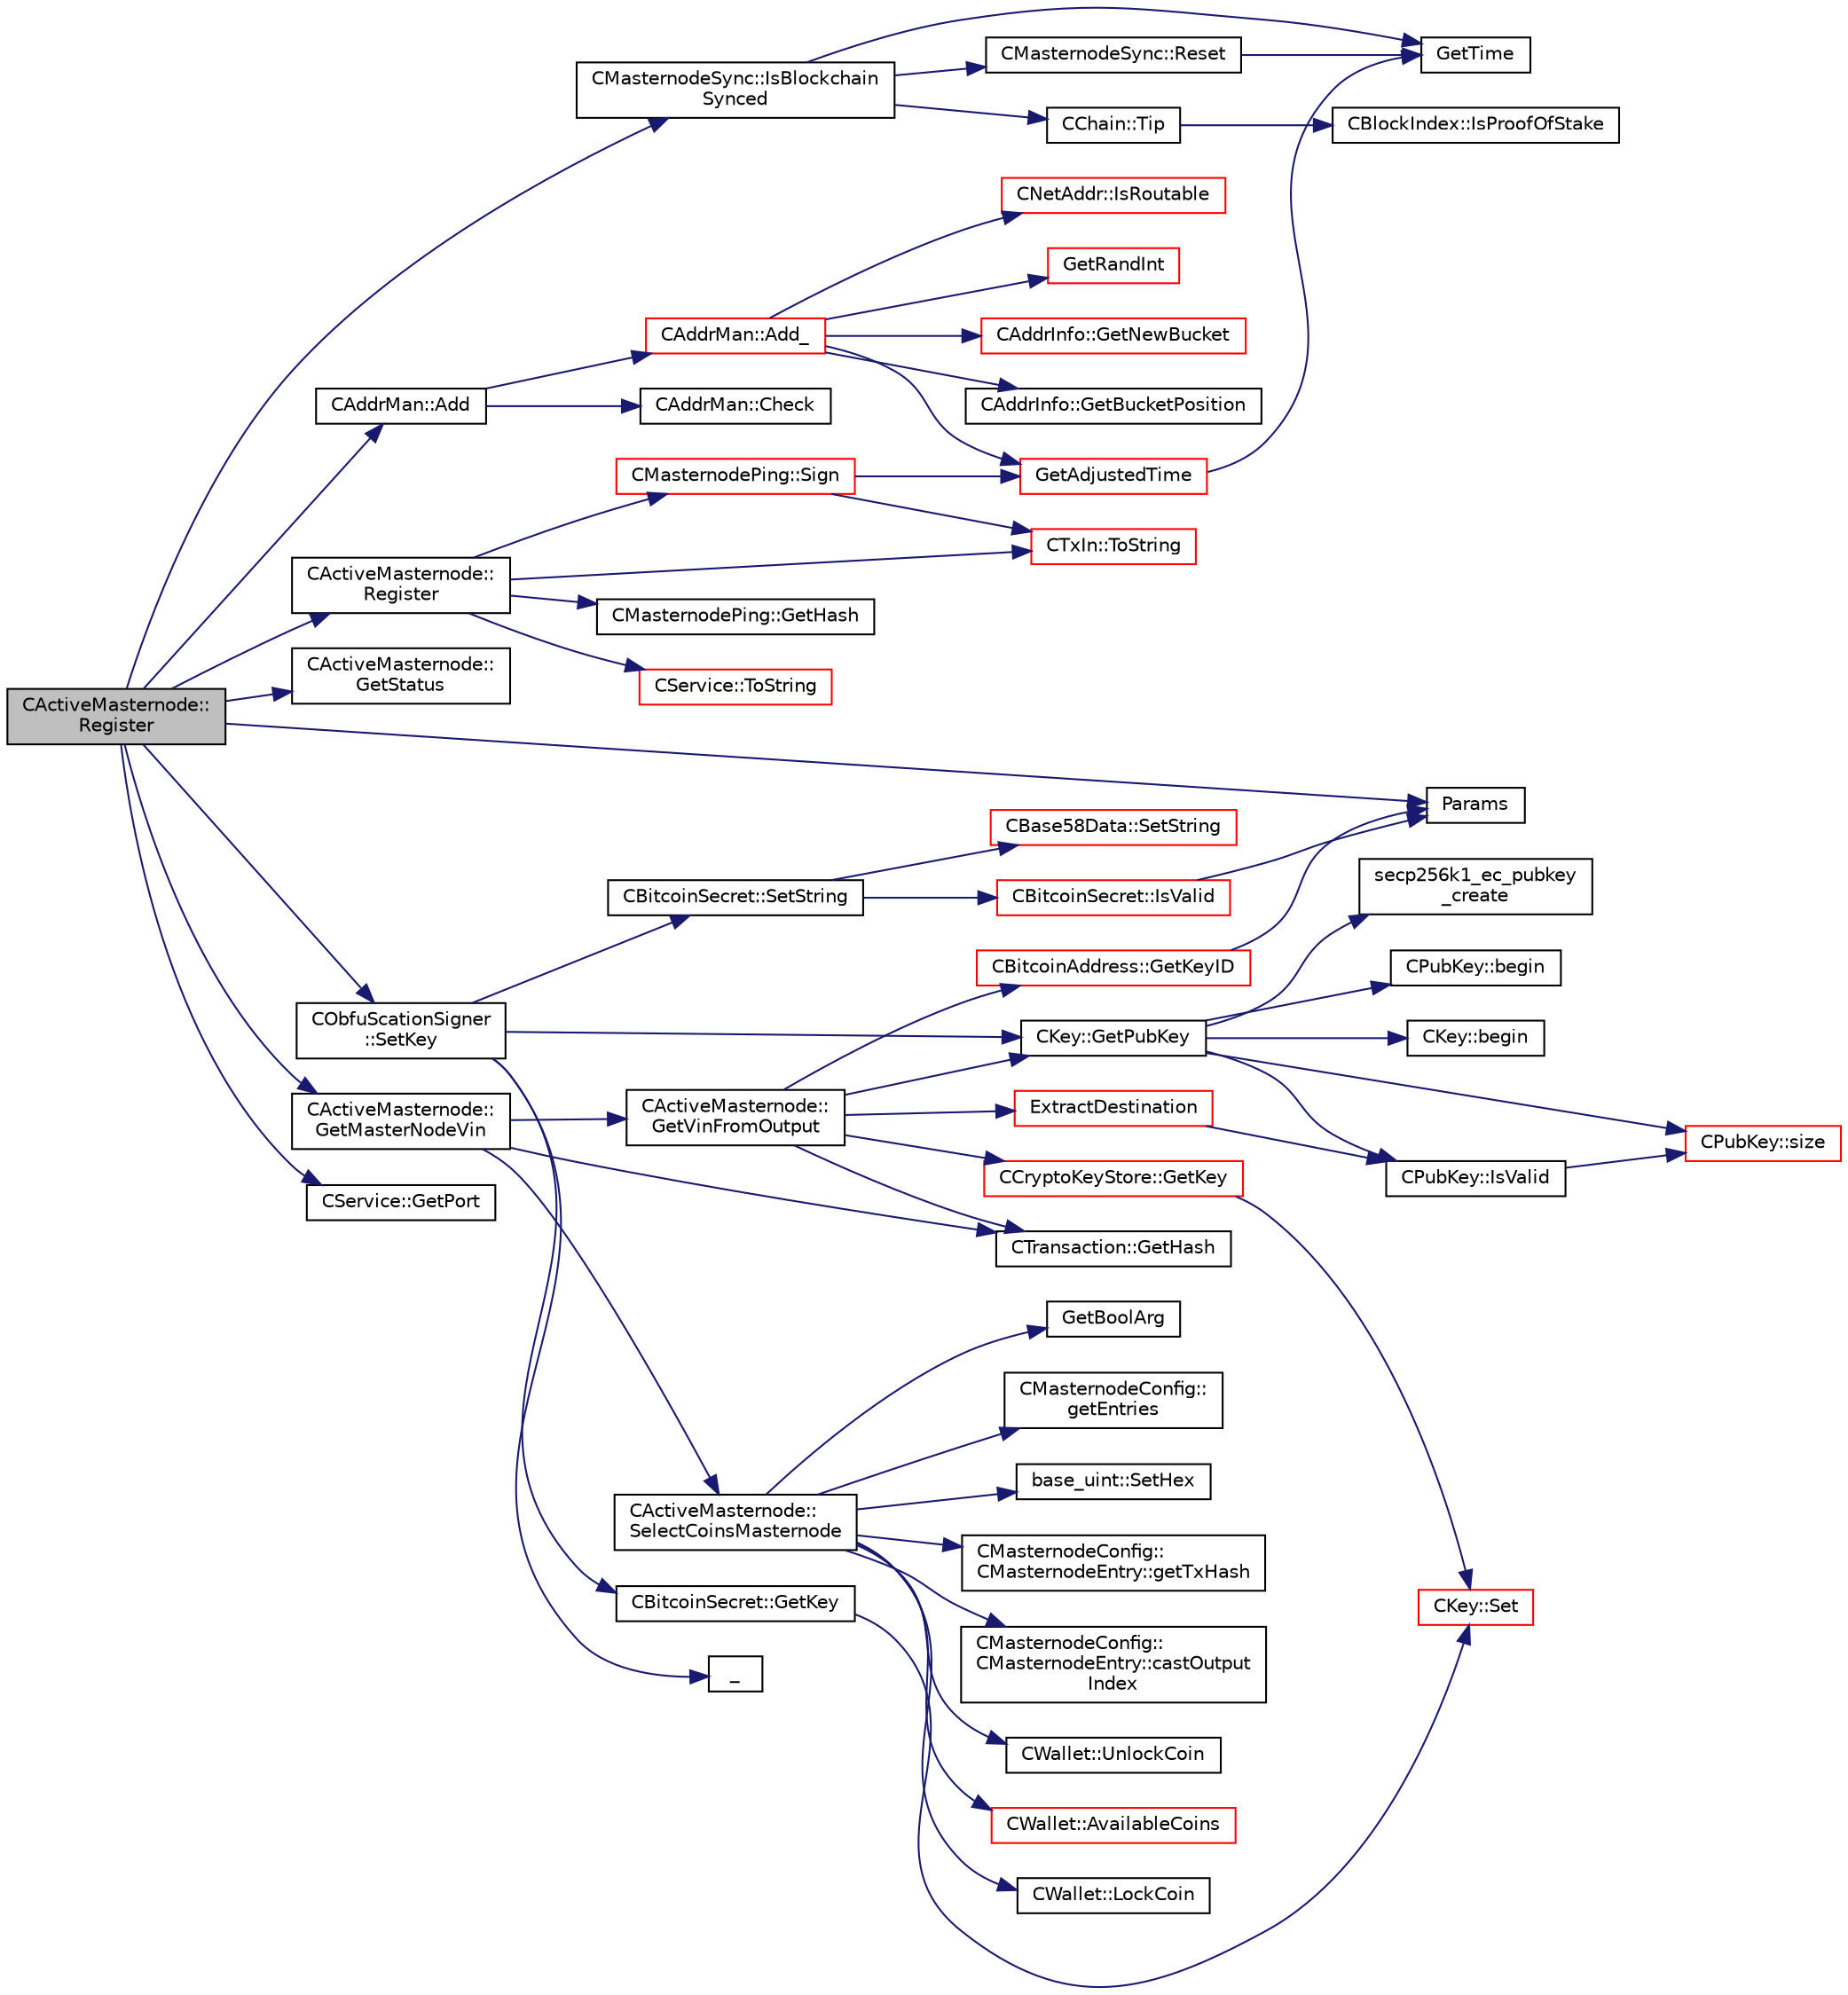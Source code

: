 digraph "CActiveMasternode::Register"
{
  edge [fontname="Helvetica",fontsize="10",labelfontname="Helvetica",labelfontsize="10"];
  node [fontname="Helvetica",fontsize="10",shape=record];
  rankdir="LR";
  Node311 [label="CActiveMasternode::\lRegister",height=0.2,width=0.4,color="black", fillcolor="grey75", style="filled", fontcolor="black"];
  Node311 -> Node312 [color="midnightblue",fontsize="10",style="solid",fontname="Helvetica"];
  Node312 [label="CMasternodeSync::IsBlockchain\lSynced",height=0.2,width=0.4,color="black", fillcolor="white", style="filled",URL="$class_c_masternode_sync.html#a222b31867c8dd473a21ed4d2841ad477"];
  Node312 -> Node313 [color="midnightblue",fontsize="10",style="solid",fontname="Helvetica"];
  Node313 [label="GetTime",height=0.2,width=0.4,color="black", fillcolor="white", style="filled",URL="$utiltime_8cpp.html#a46fac5fba8ba905b5f9acb364f5d8c6f",tooltip="For unit testing. "];
  Node312 -> Node314 [color="midnightblue",fontsize="10",style="solid",fontname="Helvetica"];
  Node314 [label="CMasternodeSync::Reset",height=0.2,width=0.4,color="black", fillcolor="white", style="filled",URL="$class_c_masternode_sync.html#a10c27866eb1d20c317a34fbde3fe1ef3"];
  Node314 -> Node313 [color="midnightblue",fontsize="10",style="solid",fontname="Helvetica"];
  Node312 -> Node315 [color="midnightblue",fontsize="10",style="solid",fontname="Helvetica"];
  Node315 [label="CChain::Tip",height=0.2,width=0.4,color="black", fillcolor="white", style="filled",URL="$class_c_chain.html#a40ccefec14f8f3195c08c827af8cf412",tooltip="Returns the index entry for the tip of this chain, or NULL if none. "];
  Node315 -> Node316 [color="midnightblue",fontsize="10",style="solid",fontname="Helvetica"];
  Node316 [label="CBlockIndex::IsProofOfStake",height=0.2,width=0.4,color="black", fillcolor="white", style="filled",URL="$class_c_block_index.html#a2438a891e9d43821c0d99e1bdac56fde"];
  Node311 -> Node317 [color="midnightblue",fontsize="10",style="solid",fontname="Helvetica"];
  Node317 [label="CActiveMasternode::\lGetStatus",height=0.2,width=0.4,color="black", fillcolor="white", style="filled",URL="$class_c_active_masternode.html#a64035096453592380bcb606a75237c60"];
  Node311 -> Node318 [color="midnightblue",fontsize="10",style="solid",fontname="Helvetica"];
  Node318 [label="CObfuScationSigner\l::SetKey",height=0.2,width=0.4,color="black", fillcolor="white", style="filled",URL="$class_c_obfu_scation_signer.html#a4a12e41611db1b711d59ac4c3323dd36",tooltip="Set the private/public key values, returns true if successful. "];
  Node318 -> Node319 [color="midnightblue",fontsize="10",style="solid",fontname="Helvetica"];
  Node319 [label="CBitcoinSecret::SetString",height=0.2,width=0.4,color="black", fillcolor="white", style="filled",URL="$class_c_bitcoin_secret.html#a6a8aff02f66099f33f573ad3e6375bb1"];
  Node319 -> Node320 [color="midnightblue",fontsize="10",style="solid",fontname="Helvetica"];
  Node320 [label="CBase58Data::SetString",height=0.2,width=0.4,color="red", fillcolor="white", style="filled",URL="$class_c_base58_data.html#a250fa3bc97d03c7d87de5485c8b49b57"];
  Node319 -> Node327 [color="midnightblue",fontsize="10",style="solid",fontname="Helvetica"];
  Node327 [label="CBitcoinSecret::IsValid",height=0.2,width=0.4,color="red", fillcolor="white", style="filled",URL="$class_c_bitcoin_secret.html#a2a93fa8a09826ff63498cb3e4370c154"];
  Node327 -> Node328 [color="midnightblue",fontsize="10",style="solid",fontname="Helvetica"];
  Node328 [label="Params",height=0.2,width=0.4,color="black", fillcolor="white", style="filled",URL="$chainparams_8cpp.html#ace5c5b706d71a324a417dd2db394fd4a",tooltip="Return the currently selected parameters. "];
  Node318 -> Node330 [color="midnightblue",fontsize="10",style="solid",fontname="Helvetica"];
  Node330 [label="_",height=0.2,width=0.4,color="black", fillcolor="white", style="filled",URL="$ui__interface_8h.html#aad133bb6103b53cebf03fd01e2f11ba1",tooltip="Translation function: Call Translate signal on UI interface, which returns a boost::optional result..."];
  Node318 -> Node331 [color="midnightblue",fontsize="10",style="solid",fontname="Helvetica"];
  Node331 [label="CBitcoinSecret::GetKey",height=0.2,width=0.4,color="black", fillcolor="white", style="filled",URL="$class_c_bitcoin_secret.html#a4d6bf559d092e6d47f8001c7171096df"];
  Node331 -> Node332 [color="midnightblue",fontsize="10",style="solid",fontname="Helvetica"];
  Node332 [label="CKey::Set",height=0.2,width=0.4,color="red", fillcolor="white", style="filled",URL="$class_c_key.html#aaa13d5f08456bba094210c5eeabf64c8",tooltip="Initialize using begin and end iterators to byte data. "];
  Node318 -> Node335 [color="midnightblue",fontsize="10",style="solid",fontname="Helvetica"];
  Node335 [label="CKey::GetPubKey",height=0.2,width=0.4,color="black", fillcolor="white", style="filled",URL="$class_c_key.html#aa1085c59603a62db6ec776300f250337",tooltip="Compute the public key from a private key. "];
  Node335 -> Node336 [color="midnightblue",fontsize="10",style="solid",fontname="Helvetica"];
  Node336 [label="secp256k1_ec_pubkey\l_create",height=0.2,width=0.4,color="black", fillcolor="white", style="filled",URL="$secp256k1_8h.html#a22e1ef593e0d06d40b4f233e91447aa3",tooltip="Compute the public key for a secret key. "];
  Node335 -> Node337 [color="midnightblue",fontsize="10",style="solid",fontname="Helvetica"];
  Node337 [label="CPubKey::begin",height=0.2,width=0.4,color="black", fillcolor="white", style="filled",URL="$class_c_pub_key.html#a859ab9909d68092d6d4fc739237ab358"];
  Node335 -> Node338 [color="midnightblue",fontsize="10",style="solid",fontname="Helvetica"];
  Node338 [label="CKey::begin",height=0.2,width=0.4,color="black", fillcolor="white", style="filled",URL="$class_c_key.html#ab8dee0ad9d933304a22284ee40040847"];
  Node335 -> Node339 [color="midnightblue",fontsize="10",style="solid",fontname="Helvetica"];
  Node339 [label="CPubKey::size",height=0.2,width=0.4,color="red", fillcolor="white", style="filled",URL="$class_c_pub_key.html#a6bb28fcf0a5f799c69f5b7269363b309",tooltip="Simple read-only vector-like interface to the pubkey data. "];
  Node335 -> Node341 [color="midnightblue",fontsize="10",style="solid",fontname="Helvetica"];
  Node341 [label="CPubKey::IsValid",height=0.2,width=0.4,color="black", fillcolor="white", style="filled",URL="$class_c_pub_key.html#a4fa94293cf8577fd039b9a133f6c7f30"];
  Node341 -> Node339 [color="midnightblue",fontsize="10",style="solid",fontname="Helvetica"];
  Node311 -> Node342 [color="midnightblue",fontsize="10",style="solid",fontname="Helvetica"];
  Node342 [label="CActiveMasternode::\lGetMasterNodeVin",height=0.2,width=0.4,color="black", fillcolor="white", style="filled",URL="$class_c_active_masternode.html#adc93036b86ee9ef6abe5e0b783a51283",tooltip="Get 10000 DIV input that can be used for the Masternode. "];
  Node342 -> Node343 [color="midnightblue",fontsize="10",style="solid",fontname="Helvetica"];
  Node343 [label="CActiveMasternode::\lSelectCoinsMasternode",height=0.2,width=0.4,color="black", fillcolor="white", style="filled",URL="$class_c_active_masternode.html#ac4fc5fb1681bf0a0f3d30e706fb0577a"];
  Node343 -> Node344 [color="midnightblue",fontsize="10",style="solid",fontname="Helvetica"];
  Node344 [label="GetBoolArg",height=0.2,width=0.4,color="black", fillcolor="white", style="filled",URL="$util_8cpp.html#a64d956f1dda7f9a80ab5d594532b906d",tooltip="Return boolean argument or default value. "];
  Node343 -> Node345 [color="midnightblue",fontsize="10",style="solid",fontname="Helvetica"];
  Node345 [label="CMasternodeConfig::\lgetEntries",height=0.2,width=0.4,color="black", fillcolor="white", style="filled",URL="$class_c_masternode_config.html#a21fb5f410e3dcd55429f256d4efe4e61"];
  Node343 -> Node346 [color="midnightblue",fontsize="10",style="solid",fontname="Helvetica"];
  Node346 [label="base_uint::SetHex",height=0.2,width=0.4,color="black", fillcolor="white", style="filled",URL="$classbase__uint.html#ade1a897fac931f28f54998c92c797228"];
  Node343 -> Node347 [color="midnightblue",fontsize="10",style="solid",fontname="Helvetica"];
  Node347 [label="CMasternodeConfig::\lCMasternodeEntry::getTxHash",height=0.2,width=0.4,color="black", fillcolor="white", style="filled",URL="$class_c_masternode_config_1_1_c_masternode_entry.html#a08039c5a3271a278c64a706c4b53d29b"];
  Node343 -> Node348 [color="midnightblue",fontsize="10",style="solid",fontname="Helvetica"];
  Node348 [label="CMasternodeConfig::\lCMasternodeEntry::castOutput\lIndex",height=0.2,width=0.4,color="black", fillcolor="white", style="filled",URL="$class_c_masternode_config_1_1_c_masternode_entry.html#a2b6bd533a4a01a1fc486858f8c3856c5"];
  Node343 -> Node349 [color="midnightblue",fontsize="10",style="solid",fontname="Helvetica"];
  Node349 [label="CWallet::UnlockCoin",height=0.2,width=0.4,color="black", fillcolor="white", style="filled",URL="$group___actions.html#gabd60f5b890e2c62c05c6a2de6322197f"];
  Node343 -> Node350 [color="midnightblue",fontsize="10",style="solid",fontname="Helvetica"];
  Node350 [label="CWallet::AvailableCoins",height=0.2,width=0.4,color="red", fillcolor="white", style="filled",URL="$group___actions.html#ga8110e889be0f5915104e07bfe3839c68",tooltip="populate vCoins with vector of available COutputs. "];
  Node343 -> Node382 [color="midnightblue",fontsize="10",style="solid",fontname="Helvetica"];
  Node382 [label="CWallet::LockCoin",height=0.2,width=0.4,color="black", fillcolor="white", style="filled",URL="$group___actions.html#ga2be3aa26d84c79bdcabb41c6b3fe0e0f"];
  Node342 -> Node363 [color="midnightblue",fontsize="10",style="solid",fontname="Helvetica"];
  Node363 [label="CTransaction::GetHash",height=0.2,width=0.4,color="black", fillcolor="white", style="filled",URL="$class_c_transaction.html#a7efd1379de830341417c0bfa23a149aa"];
  Node342 -> Node383 [color="midnightblue",fontsize="10",style="solid",fontname="Helvetica"];
  Node383 [label="CActiveMasternode::\lGetVinFromOutput",height=0.2,width=0.4,color="black", fillcolor="white", style="filled",URL="$class_c_active_masternode.html#abc2ae1e24001f80ace4bbea2b6453944"];
  Node383 -> Node363 [color="midnightblue",fontsize="10",style="solid",fontname="Helvetica"];
  Node383 -> Node384 [color="midnightblue",fontsize="10",style="solid",fontname="Helvetica"];
  Node384 [label="ExtractDestination",height=0.2,width=0.4,color="red", fillcolor="white", style="filled",URL="$standard_8cpp.html#a951f7e601746ae076afdf3169ecca2fc"];
  Node384 -> Node341 [color="midnightblue",fontsize="10",style="solid",fontname="Helvetica"];
  Node383 -> Node400 [color="midnightblue",fontsize="10",style="solid",fontname="Helvetica"];
  Node400 [label="CBitcoinAddress::GetKeyID",height=0.2,width=0.4,color="red", fillcolor="white", style="filled",URL="$class_c_bitcoin_address.html#af3d7c4547803b09144fc040320f687dd"];
  Node400 -> Node328 [color="midnightblue",fontsize="10",style="solid",fontname="Helvetica"];
  Node383 -> Node402 [color="midnightblue",fontsize="10",style="solid",fontname="Helvetica"];
  Node402 [label="CCryptoKeyStore::GetKey",height=0.2,width=0.4,color="red", fillcolor="white", style="filled",URL="$class_c_crypto_key_store.html#af46ec271fffb65a113702ba40a3738c8"];
  Node402 -> Node332 [color="midnightblue",fontsize="10",style="solid",fontname="Helvetica"];
  Node383 -> Node335 [color="midnightblue",fontsize="10",style="solid",fontname="Helvetica"];
  Node311 -> Node328 [color="midnightblue",fontsize="10",style="solid",fontname="Helvetica"];
  Node311 -> Node410 [color="midnightblue",fontsize="10",style="solid",fontname="Helvetica"];
  Node410 [label="CService::GetPort",height=0.2,width=0.4,color="black", fillcolor="white", style="filled",URL="$class_c_service.html#a71caa0d6aa6ab12758bde8b6a6bcfd2a"];
  Node311 -> Node411 [color="midnightblue",fontsize="10",style="solid",fontname="Helvetica"];
  Node411 [label="CAddrMan::Add",height=0.2,width=0.4,color="black", fillcolor="white", style="filled",URL="$class_c_addr_man.html#a03fcc7109b5f014760dc50a81f68c5ec",tooltip="Add a single address. "];
  Node411 -> Node412 [color="midnightblue",fontsize="10",style="solid",fontname="Helvetica"];
  Node412 [label="CAddrMan::Check",height=0.2,width=0.4,color="black", fillcolor="white", style="filled",URL="$class_c_addr_man.html#a0c2677ae50ce0d680f0105b285d1f5d0",tooltip="Consistency check. "];
  Node411 -> Node413 [color="midnightblue",fontsize="10",style="solid",fontname="Helvetica"];
  Node413 [label="CAddrMan::Add_",height=0.2,width=0.4,color="red", fillcolor="white", style="filled",URL="$class_c_addr_man.html#a9dd6df8b1904548a86054d19d4a90724",tooltip="Add an entry to the \"new\" table. "];
  Node413 -> Node414 [color="midnightblue",fontsize="10",style="solid",fontname="Helvetica"];
  Node414 [label="CNetAddr::IsRoutable",height=0.2,width=0.4,color="red", fillcolor="white", style="filled",URL="$class_c_net_addr.html#a4e3b2fea2a6151c76684b3812df4a5c3"];
  Node413 -> Node355 [color="midnightblue",fontsize="10",style="solid",fontname="Helvetica"];
  Node355 [label="GetAdjustedTime",height=0.2,width=0.4,color="red", fillcolor="white", style="filled",URL="$timedata_8cpp.html#a09f81b9c7650f898cf3cf305b87547e6"];
  Node355 -> Node313 [color="midnightblue",fontsize="10",style="solid",fontname="Helvetica"];
  Node413 -> Node416 [color="midnightblue",fontsize="10",style="solid",fontname="Helvetica"];
  Node416 [label="GetRandInt",height=0.2,width=0.4,color="red", fillcolor="white", style="filled",URL="$random_8cpp.html#a0e44e088732172da6662db2d5e37d4b2"];
  Node413 -> Node419 [color="midnightblue",fontsize="10",style="solid",fontname="Helvetica"];
  Node419 [label="CAddrInfo::GetNewBucket",height=0.2,width=0.4,color="red", fillcolor="white", style="filled",URL="$class_c_addr_info.html#ae4459cd7719834bbcf77874757c6875e",tooltip="Calculate in which \"new\" bucket this entry belongs, given a certain source. "];
  Node413 -> Node421 [color="midnightblue",fontsize="10",style="solid",fontname="Helvetica"];
  Node421 [label="CAddrInfo::GetBucketPosition",height=0.2,width=0.4,color="black", fillcolor="white", style="filled",URL="$class_c_addr_info.html#a3a133ffb3fbf67cbeb5f4bc683fa9126",tooltip="Calculate in which position of a bucket to store this entry. "];
  Node311 -> Node423 [color="midnightblue",fontsize="10",style="solid",fontname="Helvetica"];
  Node423 [label="CActiveMasternode::\lRegister",height=0.2,width=0.4,color="black", fillcolor="white", style="filled",URL="$class_c_active_masternode.html#ac53ffe35960cdf312e813de5942a9584",tooltip="Register any Masternode. "];
  Node423 -> Node424 [color="midnightblue",fontsize="10",style="solid",fontname="Helvetica"];
  Node424 [label="CMasternodePing::Sign",height=0.2,width=0.4,color="red", fillcolor="white", style="filled",URL="$class_c_masternode_ping.html#afa3eb82ae9457cc135089d83ae7719ea"];
  Node424 -> Node355 [color="midnightblue",fontsize="10",style="solid",fontname="Helvetica"];
  Node424 -> Node425 [color="midnightblue",fontsize="10",style="solid",fontname="Helvetica"];
  Node425 [label="CTxIn::ToString",height=0.2,width=0.4,color="red", fillcolor="white", style="filled",URL="$class_c_tx_in.html#a9f3dcba8a979ca7007448f8ad1d3c4c1"];
  Node423 -> Node425 [color="midnightblue",fontsize="10",style="solid",fontname="Helvetica"];
  Node423 -> Node443 [color="midnightblue",fontsize="10",style="solid",fontname="Helvetica"];
  Node443 [label="CMasternodePing::GetHash",height=0.2,width=0.4,color="black", fillcolor="white", style="filled",URL="$class_c_masternode_ping.html#a3aff56c6fc3ff76363d4e527db6a812e"];
  Node423 -> Node444 [color="midnightblue",fontsize="10",style="solid",fontname="Helvetica"];
  Node444 [label="CService::ToString",height=0.2,width=0.4,color="red", fillcolor="white", style="filled",URL="$class_c_service.html#a225473158bc07c87a6a862160d73cfea"];
}
